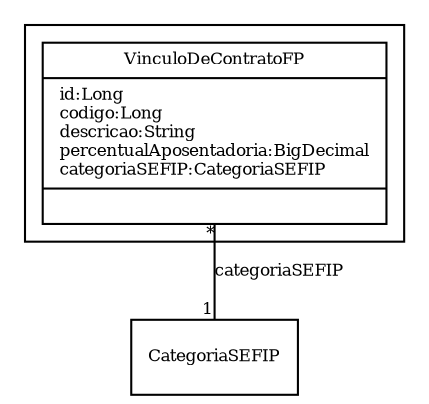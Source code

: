digraph G{
fontname = "Times-Roman"
fontsize = 8

node [
        fontname = "Times-Roman"
        fontsize = 8
        shape = "record"
]

edge [
        fontname = "Times-Roman"
        fontsize = 8
]

subgraph clusterVINCULO_DE_CONTRATO
{
VinculoDeContratoFP [label = "{VinculoDeContratoFP|id:Long\lcodigo:Long\ldescricao:String\lpercentualAposentadoria:BigDecimal\lcategoriaSEFIP:CategoriaSEFIP\l|\l}"]
}
edge [arrowhead = "none" headlabel = "1" taillabel = "*"] VinculoDeContratoFP -> CategoriaSEFIP [label = "categoriaSEFIP"]
}
